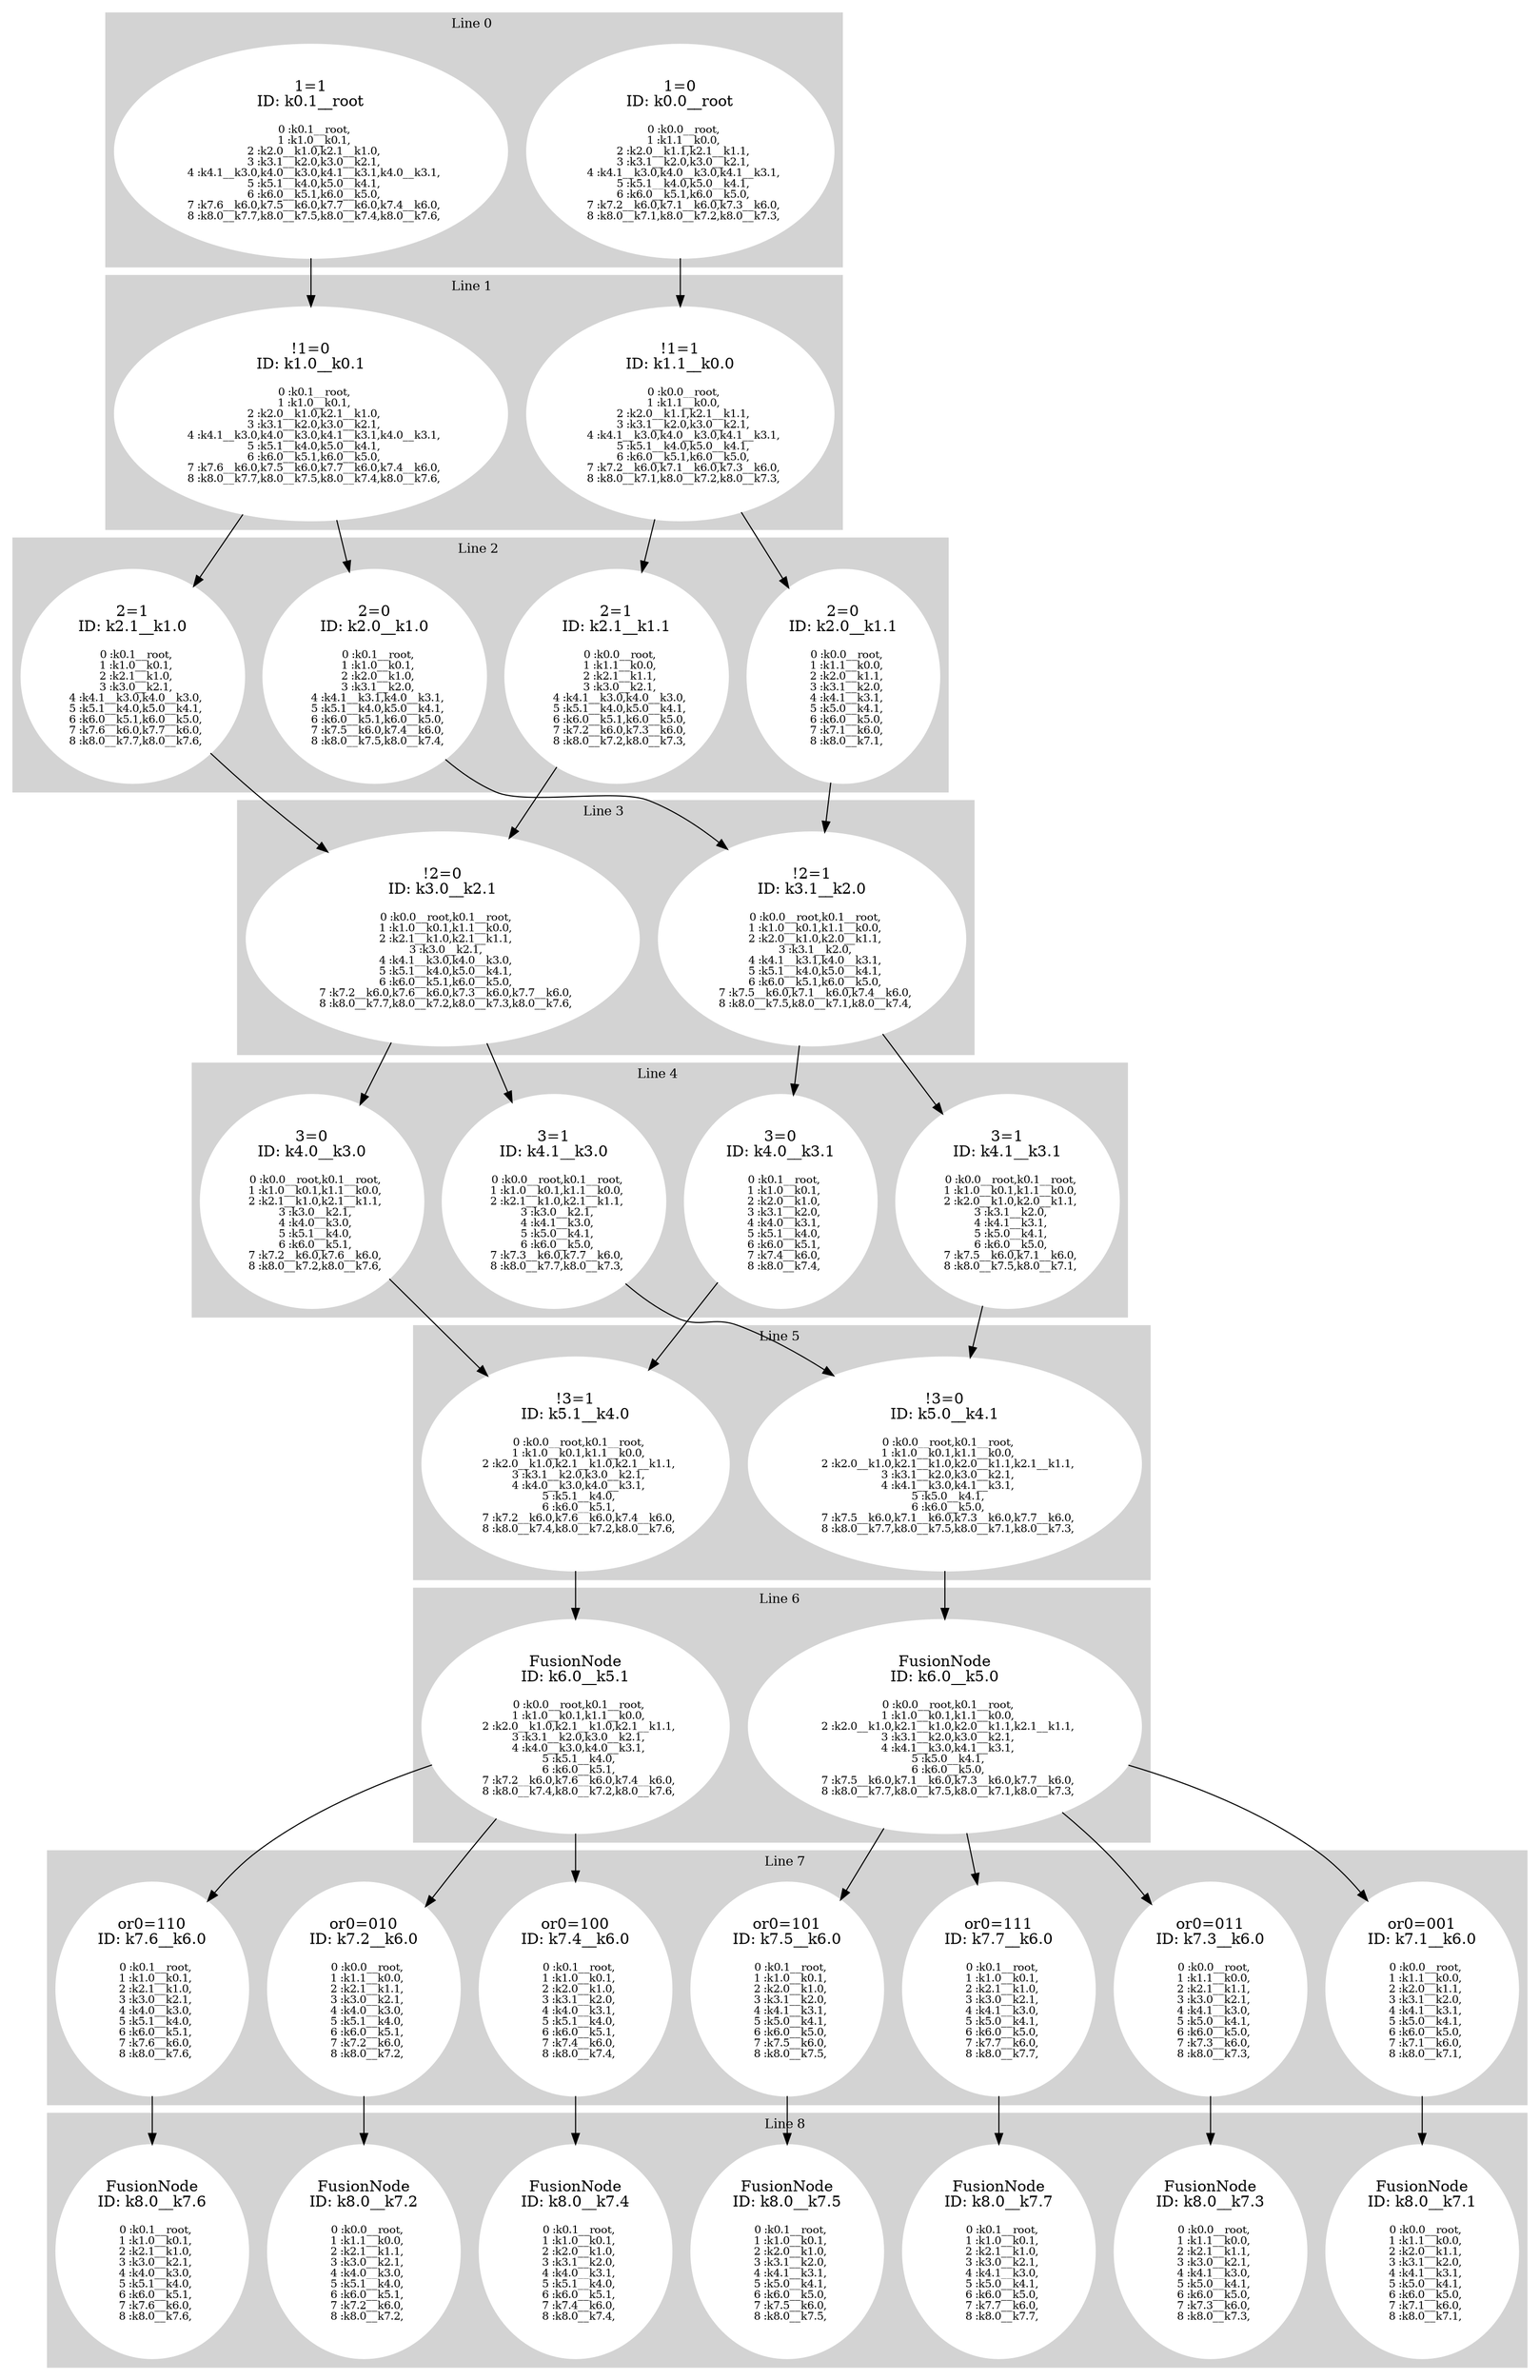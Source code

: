 digraph G {
     compound=true 
subgraph cluster_line_0 {
 style=filled;
 color=lightgrey; 
     node [style=filled,color=white]; 
k0_0__root [label=<1=0<BR /> ID: k0.0__root <BR /><BR /><FONT POINT-SIZE="10">  0 :k0.0__root,</FONT><BR /><FONT POINT-SIZE="10">  1 :k1.1__k0.0,</FONT><BR /><FONT POINT-SIZE="10">  2 :k2.0__k1.1,k2.1__k1.1,</FONT><BR /><FONT POINT-SIZE="10">  3 :k3.1__k2.0,k3.0__k2.1,</FONT><BR /><FONT POINT-SIZE="10">  4 :k4.1__k3.0,k4.0__k3.0,k4.1__k3.1,</FONT><BR /><FONT POINT-SIZE="10">  5 :k5.1__k4.0,k5.0__k4.1,</FONT><BR /><FONT POINT-SIZE="10">  6 :k6.0__k5.1,k6.0__k5.0,</FONT><BR /><FONT POINT-SIZE="10">  7 :k7.2__k6.0,k7.1__k6.0,k7.3__k6.0,</FONT><BR /><FONT POINT-SIZE="10">  8 :k8.0__k7.1,k8.0__k7.2,k8.0__k7.3,</FONT>>]k0_1__root [label=<1=1<BR /> ID: k0.1__root <BR /><BR /><FONT POINT-SIZE="10">  0 :k0.1__root,</FONT><BR /><FONT POINT-SIZE="10">  1 :k1.0__k0.1,</FONT><BR /><FONT POINT-SIZE="10">  2 :k2.0__k1.0,k2.1__k1.0,</FONT><BR /><FONT POINT-SIZE="10">  3 :k3.1__k2.0,k3.0__k2.1,</FONT><BR /><FONT POINT-SIZE="10">  4 :k4.1__k3.0,k4.0__k3.0,k4.1__k3.1,k4.0__k3.1,</FONT><BR /><FONT POINT-SIZE="10">  5 :k5.1__k4.0,k5.0__k4.1,</FONT><BR /><FONT POINT-SIZE="10">  6 :k6.0__k5.1,k6.0__k5.0,</FONT><BR /><FONT POINT-SIZE="10">  7 :k7.6__k6.0,k7.5__k6.0,k7.7__k6.0,k7.4__k6.0,</FONT><BR /><FONT POINT-SIZE="10">  8 :k8.0__k7.7,k8.0__k7.5,k8.0__k7.4,k8.0__k7.6,</FONT>>]
     fontsize="12" 
     label = "Line 0 " 
 }
subgraph cluster_line_1 {
 style=filled;
 color=lightgrey; 
     node [style=filled,color=white]; 
k1_0__k0_1 [label=<!1=0<BR /> ID: k1.0__k0.1 <BR /><BR /><FONT POINT-SIZE="10">  0 :k0.1__root,</FONT><BR /><FONT POINT-SIZE="10">  1 :k1.0__k0.1,</FONT><BR /><FONT POINT-SIZE="10">  2 :k2.0__k1.0,k2.1__k1.0,</FONT><BR /><FONT POINT-SIZE="10">  3 :k3.1__k2.0,k3.0__k2.1,</FONT><BR /><FONT POINT-SIZE="10">  4 :k4.1__k3.0,k4.0__k3.0,k4.1__k3.1,k4.0__k3.1,</FONT><BR /><FONT POINT-SIZE="10">  5 :k5.1__k4.0,k5.0__k4.1,</FONT><BR /><FONT POINT-SIZE="10">  6 :k6.0__k5.1,k6.0__k5.0,</FONT><BR /><FONT POINT-SIZE="10">  7 :k7.6__k6.0,k7.5__k6.0,k7.7__k6.0,k7.4__k6.0,</FONT><BR /><FONT POINT-SIZE="10">  8 :k8.0__k7.7,k8.0__k7.5,k8.0__k7.4,k8.0__k7.6,</FONT>>]k1_1__k0_0 [label=<!1=1<BR /> ID: k1.1__k0.0 <BR /><BR /><FONT POINT-SIZE="10">  0 :k0.0__root,</FONT><BR /><FONT POINT-SIZE="10">  1 :k1.1__k0.0,</FONT><BR /><FONT POINT-SIZE="10">  2 :k2.0__k1.1,k2.1__k1.1,</FONT><BR /><FONT POINT-SIZE="10">  3 :k3.1__k2.0,k3.0__k2.1,</FONT><BR /><FONT POINT-SIZE="10">  4 :k4.1__k3.0,k4.0__k3.0,k4.1__k3.1,</FONT><BR /><FONT POINT-SIZE="10">  5 :k5.1__k4.0,k5.0__k4.1,</FONT><BR /><FONT POINT-SIZE="10">  6 :k6.0__k5.1,k6.0__k5.0,</FONT><BR /><FONT POINT-SIZE="10">  7 :k7.2__k6.0,k7.1__k6.0,k7.3__k6.0,</FONT><BR /><FONT POINT-SIZE="10">  8 :k8.0__k7.1,k8.0__k7.2,k8.0__k7.3,</FONT>>]
     fontsize="12" 
     label = "Line 1 " 
 }
subgraph cluster_line_2 {
 style=filled;
 color=lightgrey; 
     node [style=filled,color=white]; 
k2_0__k1_0 [label=<2=0<BR /> ID: k2.0__k1.0 <BR /><BR /><FONT POINT-SIZE="10">  0 :k0.1__root,</FONT><BR /><FONT POINT-SIZE="10">  1 :k1.0__k0.1,</FONT><BR /><FONT POINT-SIZE="10">  2 :k2.0__k1.0,</FONT><BR /><FONT POINT-SIZE="10">  3 :k3.1__k2.0,</FONT><BR /><FONT POINT-SIZE="10">  4 :k4.1__k3.1,k4.0__k3.1,</FONT><BR /><FONT POINT-SIZE="10">  5 :k5.1__k4.0,k5.0__k4.1,</FONT><BR /><FONT POINT-SIZE="10">  6 :k6.0__k5.1,k6.0__k5.0,</FONT><BR /><FONT POINT-SIZE="10">  7 :k7.5__k6.0,k7.4__k6.0,</FONT><BR /><FONT POINT-SIZE="10">  8 :k8.0__k7.5,k8.0__k7.4,</FONT>>]k2_1__k1_0 [label=<2=1<BR /> ID: k2.1__k1.0 <BR /><BR /><FONT POINT-SIZE="10">  0 :k0.1__root,</FONT><BR /><FONT POINT-SIZE="10">  1 :k1.0__k0.1,</FONT><BR /><FONT POINT-SIZE="10">  2 :k2.1__k1.0,</FONT><BR /><FONT POINT-SIZE="10">  3 :k3.0__k2.1,</FONT><BR /><FONT POINT-SIZE="10">  4 :k4.1__k3.0,k4.0__k3.0,</FONT><BR /><FONT POINT-SIZE="10">  5 :k5.1__k4.0,k5.0__k4.1,</FONT><BR /><FONT POINT-SIZE="10">  6 :k6.0__k5.1,k6.0__k5.0,</FONT><BR /><FONT POINT-SIZE="10">  7 :k7.6__k6.0,k7.7__k6.0,</FONT><BR /><FONT POINT-SIZE="10">  8 :k8.0__k7.7,k8.0__k7.6,</FONT>>]k2_0__k1_1 [label=<2=0<BR /> ID: k2.0__k1.1 <BR /><BR /><FONT POINT-SIZE="10">  0 :k0.0__root,</FONT><BR /><FONT POINT-SIZE="10">  1 :k1.1__k0.0,</FONT><BR /><FONT POINT-SIZE="10">  2 :k2.0__k1.1,</FONT><BR /><FONT POINT-SIZE="10">  3 :k3.1__k2.0,</FONT><BR /><FONT POINT-SIZE="10">  4 :k4.1__k3.1,</FONT><BR /><FONT POINT-SIZE="10">  5 :k5.0__k4.1,</FONT><BR /><FONT POINT-SIZE="10">  6 :k6.0__k5.0,</FONT><BR /><FONT POINT-SIZE="10">  7 :k7.1__k6.0,</FONT><BR /><FONT POINT-SIZE="10">  8 :k8.0__k7.1,</FONT>>]k2_1__k1_1 [label=<2=1<BR /> ID: k2.1__k1.1 <BR /><BR /><FONT POINT-SIZE="10">  0 :k0.0__root,</FONT><BR /><FONT POINT-SIZE="10">  1 :k1.1__k0.0,</FONT><BR /><FONT POINT-SIZE="10">  2 :k2.1__k1.1,</FONT><BR /><FONT POINT-SIZE="10">  3 :k3.0__k2.1,</FONT><BR /><FONT POINT-SIZE="10">  4 :k4.1__k3.0,k4.0__k3.0,</FONT><BR /><FONT POINT-SIZE="10">  5 :k5.1__k4.0,k5.0__k4.1,</FONT><BR /><FONT POINT-SIZE="10">  6 :k6.0__k5.1,k6.0__k5.0,</FONT><BR /><FONT POINT-SIZE="10">  7 :k7.2__k6.0,k7.3__k6.0,</FONT><BR /><FONT POINT-SIZE="10">  8 :k8.0__k7.2,k8.0__k7.3,</FONT>>]
     fontsize="12" 
     label = "Line 2 " 
 }
subgraph cluster_line_3 {
 style=filled;
 color=lightgrey; 
     node [style=filled,color=white]; 
k3_1__k2_0 [label=<!2=1<BR /> ID: k3.1__k2.0 <BR /><BR /><FONT POINT-SIZE="10">  0 :k0.0__root,k0.1__root,</FONT><BR /><FONT POINT-SIZE="10">  1 :k1.0__k0.1,k1.1__k0.0,</FONT><BR /><FONT POINT-SIZE="10">  2 :k2.0__k1.0,k2.0__k1.1,</FONT><BR /><FONT POINT-SIZE="10">  3 :k3.1__k2.0,</FONT><BR /><FONT POINT-SIZE="10">  4 :k4.1__k3.1,k4.0__k3.1,</FONT><BR /><FONT POINT-SIZE="10">  5 :k5.1__k4.0,k5.0__k4.1,</FONT><BR /><FONT POINT-SIZE="10">  6 :k6.0__k5.1,k6.0__k5.0,</FONT><BR /><FONT POINT-SIZE="10">  7 :k7.5__k6.0,k7.1__k6.0,k7.4__k6.0,</FONT><BR /><FONT POINT-SIZE="10">  8 :k8.0__k7.5,k8.0__k7.1,k8.0__k7.4,</FONT>>]k3_0__k2_1 [label=<!2=0<BR /> ID: k3.0__k2.1 <BR /><BR /><FONT POINT-SIZE="10">  0 :k0.0__root,k0.1__root,</FONT><BR /><FONT POINT-SIZE="10">  1 :k1.0__k0.1,k1.1__k0.0,</FONT><BR /><FONT POINT-SIZE="10">  2 :k2.1__k1.0,k2.1__k1.1,</FONT><BR /><FONT POINT-SIZE="10">  3 :k3.0__k2.1,</FONT><BR /><FONT POINT-SIZE="10">  4 :k4.1__k3.0,k4.0__k3.0,</FONT><BR /><FONT POINT-SIZE="10">  5 :k5.1__k4.0,k5.0__k4.1,</FONT><BR /><FONT POINT-SIZE="10">  6 :k6.0__k5.1,k6.0__k5.0,</FONT><BR /><FONT POINT-SIZE="10">  7 :k7.2__k6.0,k7.6__k6.0,k7.3__k6.0,k7.7__k6.0,</FONT><BR /><FONT POINT-SIZE="10">  8 :k8.0__k7.7,k8.0__k7.2,k8.0__k7.3,k8.0__k7.6,</FONT>>]
     fontsize="12" 
     label = "Line 3 " 
 }
subgraph cluster_line_4 {
 style=filled;
 color=lightgrey; 
     node [style=filled,color=white]; 
k4_1__k3_0 [label=<3=1<BR /> ID: k4.1__k3.0 <BR /><BR /><FONT POINT-SIZE="10">  0 :k0.0__root,k0.1__root,</FONT><BR /><FONT POINT-SIZE="10">  1 :k1.0__k0.1,k1.1__k0.0,</FONT><BR /><FONT POINT-SIZE="10">  2 :k2.1__k1.0,k2.1__k1.1,</FONT><BR /><FONT POINT-SIZE="10">  3 :k3.0__k2.1,</FONT><BR /><FONT POINT-SIZE="10">  4 :k4.1__k3.0,</FONT><BR /><FONT POINT-SIZE="10">  5 :k5.0__k4.1,</FONT><BR /><FONT POINT-SIZE="10">  6 :k6.0__k5.0,</FONT><BR /><FONT POINT-SIZE="10">  7 :k7.3__k6.0,k7.7__k6.0,</FONT><BR /><FONT POINT-SIZE="10">  8 :k8.0__k7.7,k8.0__k7.3,</FONT>>]k4_0__k3_0 [label=<3=0<BR /> ID: k4.0__k3.0 <BR /><BR /><FONT POINT-SIZE="10">  0 :k0.0__root,k0.1__root,</FONT><BR /><FONT POINT-SIZE="10">  1 :k1.0__k0.1,k1.1__k0.0,</FONT><BR /><FONT POINT-SIZE="10">  2 :k2.1__k1.0,k2.1__k1.1,</FONT><BR /><FONT POINT-SIZE="10">  3 :k3.0__k2.1,</FONT><BR /><FONT POINT-SIZE="10">  4 :k4.0__k3.0,</FONT><BR /><FONT POINT-SIZE="10">  5 :k5.1__k4.0,</FONT><BR /><FONT POINT-SIZE="10">  6 :k6.0__k5.1,</FONT><BR /><FONT POINT-SIZE="10">  7 :k7.2__k6.0,k7.6__k6.0,</FONT><BR /><FONT POINT-SIZE="10">  8 :k8.0__k7.2,k8.0__k7.6,</FONT>>]k4_1__k3_1 [label=<3=1<BR /> ID: k4.1__k3.1 <BR /><BR /><FONT POINT-SIZE="10">  0 :k0.0__root,k0.1__root,</FONT><BR /><FONT POINT-SIZE="10">  1 :k1.0__k0.1,k1.1__k0.0,</FONT><BR /><FONT POINT-SIZE="10">  2 :k2.0__k1.0,k2.0__k1.1,</FONT><BR /><FONT POINT-SIZE="10">  3 :k3.1__k2.0,</FONT><BR /><FONT POINT-SIZE="10">  4 :k4.1__k3.1,</FONT><BR /><FONT POINT-SIZE="10">  5 :k5.0__k4.1,</FONT><BR /><FONT POINT-SIZE="10">  6 :k6.0__k5.0,</FONT><BR /><FONT POINT-SIZE="10">  7 :k7.5__k6.0,k7.1__k6.0,</FONT><BR /><FONT POINT-SIZE="10">  8 :k8.0__k7.5,k8.0__k7.1,</FONT>>]k4_0__k3_1 [label=<3=0<BR /> ID: k4.0__k3.1 <BR /><BR /><FONT POINT-SIZE="10">  0 :k0.1__root,</FONT><BR /><FONT POINT-SIZE="10">  1 :k1.0__k0.1,</FONT><BR /><FONT POINT-SIZE="10">  2 :k2.0__k1.0,</FONT><BR /><FONT POINT-SIZE="10">  3 :k3.1__k2.0,</FONT><BR /><FONT POINT-SIZE="10">  4 :k4.0__k3.1,</FONT><BR /><FONT POINT-SIZE="10">  5 :k5.1__k4.0,</FONT><BR /><FONT POINT-SIZE="10">  6 :k6.0__k5.1,</FONT><BR /><FONT POINT-SIZE="10">  7 :k7.4__k6.0,</FONT><BR /><FONT POINT-SIZE="10">  8 :k8.0__k7.4,</FONT>>]
     fontsize="12" 
     label = "Line 4 " 
 }
subgraph cluster_line_5 {
 style=filled;
 color=lightgrey; 
     node [style=filled,color=white]; 
k5_1__k4_0 [label=<!3=1<BR /> ID: k5.1__k4.0 <BR /><BR /><FONT POINT-SIZE="10">  0 :k0.0__root,k0.1__root,</FONT><BR /><FONT POINT-SIZE="10">  1 :k1.0__k0.1,k1.1__k0.0,</FONT><BR /><FONT POINT-SIZE="10">  2 :k2.0__k1.0,k2.1__k1.0,k2.1__k1.1,</FONT><BR /><FONT POINT-SIZE="10">  3 :k3.1__k2.0,k3.0__k2.1,</FONT><BR /><FONT POINT-SIZE="10">  4 :k4.0__k3.0,k4.0__k3.1,</FONT><BR /><FONT POINT-SIZE="10">  5 :k5.1__k4.0,</FONT><BR /><FONT POINT-SIZE="10">  6 :k6.0__k5.1,</FONT><BR /><FONT POINT-SIZE="10">  7 :k7.2__k6.0,k7.6__k6.0,k7.4__k6.0,</FONT><BR /><FONT POINT-SIZE="10">  8 :k8.0__k7.4,k8.0__k7.2,k8.0__k7.6,</FONT>>]k5_0__k4_1 [label=<!3=0<BR /> ID: k5.0__k4.1 <BR /><BR /><FONT POINT-SIZE="10">  0 :k0.0__root,k0.1__root,</FONT><BR /><FONT POINT-SIZE="10">  1 :k1.0__k0.1,k1.1__k0.0,</FONT><BR /><FONT POINT-SIZE="10">  2 :k2.0__k1.0,k2.1__k1.0,k2.0__k1.1,k2.1__k1.1,</FONT><BR /><FONT POINT-SIZE="10">  3 :k3.1__k2.0,k3.0__k2.1,</FONT><BR /><FONT POINT-SIZE="10">  4 :k4.1__k3.0,k4.1__k3.1,</FONT><BR /><FONT POINT-SIZE="10">  5 :k5.0__k4.1,</FONT><BR /><FONT POINT-SIZE="10">  6 :k6.0__k5.0,</FONT><BR /><FONT POINT-SIZE="10">  7 :k7.5__k6.0,k7.1__k6.0,k7.3__k6.0,k7.7__k6.0,</FONT><BR /><FONT POINT-SIZE="10">  8 :k8.0__k7.7,k8.0__k7.5,k8.0__k7.1,k8.0__k7.3,</FONT>>]
     fontsize="12" 
     label = "Line 5 " 
 }
subgraph cluster_line_6 {
 style=filled;
 color=lightgrey; 
     node [style=filled,color=white]; 
k6_0__k5_1 [label=<FusionNode<BR /> ID: k6.0__k5.1 <BR /><BR /><FONT POINT-SIZE="10">  0 :k0.0__root,k0.1__root,</FONT><BR /><FONT POINT-SIZE="10">  1 :k1.0__k0.1,k1.1__k0.0,</FONT><BR /><FONT POINT-SIZE="10">  2 :k2.0__k1.0,k2.1__k1.0,k2.1__k1.1,</FONT><BR /><FONT POINT-SIZE="10">  3 :k3.1__k2.0,k3.0__k2.1,</FONT><BR /><FONT POINT-SIZE="10">  4 :k4.0__k3.0,k4.0__k3.1,</FONT><BR /><FONT POINT-SIZE="10">  5 :k5.1__k4.0,</FONT><BR /><FONT POINT-SIZE="10">  6 :k6.0__k5.1,</FONT><BR /><FONT POINT-SIZE="10">  7 :k7.2__k6.0,k7.6__k6.0,k7.4__k6.0,</FONT><BR /><FONT POINT-SIZE="10">  8 :k8.0__k7.4,k8.0__k7.2,k8.0__k7.6,</FONT>>]k6_0__k5_0 [label=<FusionNode<BR /> ID: k6.0__k5.0 <BR /><BR /><FONT POINT-SIZE="10">  0 :k0.0__root,k0.1__root,</FONT><BR /><FONT POINT-SIZE="10">  1 :k1.0__k0.1,k1.1__k0.0,</FONT><BR /><FONT POINT-SIZE="10">  2 :k2.0__k1.0,k2.1__k1.0,k2.0__k1.1,k2.1__k1.1,</FONT><BR /><FONT POINT-SIZE="10">  3 :k3.1__k2.0,k3.0__k2.1,</FONT><BR /><FONT POINT-SIZE="10">  4 :k4.1__k3.0,k4.1__k3.1,</FONT><BR /><FONT POINT-SIZE="10">  5 :k5.0__k4.1,</FONT><BR /><FONT POINT-SIZE="10">  6 :k6.0__k5.0,</FONT><BR /><FONT POINT-SIZE="10">  7 :k7.5__k6.0,k7.1__k6.0,k7.3__k6.0,k7.7__k6.0,</FONT><BR /><FONT POINT-SIZE="10">  8 :k8.0__k7.7,k8.0__k7.5,k8.0__k7.1,k8.0__k7.3,</FONT>>]
     fontsize="12" 
     label = "Line 6 " 
 }
subgraph cluster_line_7 {
 style=filled;
 color=lightgrey; 
     node [style=filled,color=white]; 
k7_2__k6_0 [label=<or0=010<BR /> ID: k7.2__k6.0 <BR /><BR /><FONT POINT-SIZE="10">  0 :k0.0__root,</FONT><BR /><FONT POINT-SIZE="10">  1 :k1.1__k0.0,</FONT><BR /><FONT POINT-SIZE="10">  2 :k2.1__k1.1,</FONT><BR /><FONT POINT-SIZE="10">  3 :k3.0__k2.1,</FONT><BR /><FONT POINT-SIZE="10">  4 :k4.0__k3.0,</FONT><BR /><FONT POINT-SIZE="10">  5 :k5.1__k4.0,</FONT><BR /><FONT POINT-SIZE="10">  6 :k6.0__k5.1,</FONT><BR /><FONT POINT-SIZE="10">  7 :k7.2__k6.0,</FONT><BR /><FONT POINT-SIZE="10">  8 :k8.0__k7.2,</FONT>>]k7_6__k6_0 [label=<or0=110<BR /> ID: k7.6__k6.0 <BR /><BR /><FONT POINT-SIZE="10">  0 :k0.1__root,</FONT><BR /><FONT POINT-SIZE="10">  1 :k1.0__k0.1,</FONT><BR /><FONT POINT-SIZE="10">  2 :k2.1__k1.0,</FONT><BR /><FONT POINT-SIZE="10">  3 :k3.0__k2.1,</FONT><BR /><FONT POINT-SIZE="10">  4 :k4.0__k3.0,</FONT><BR /><FONT POINT-SIZE="10">  5 :k5.1__k4.0,</FONT><BR /><FONT POINT-SIZE="10">  6 :k6.0__k5.1,</FONT><BR /><FONT POINT-SIZE="10">  7 :k7.6__k6.0,</FONT><BR /><FONT POINT-SIZE="10">  8 :k8.0__k7.6,</FONT>>]k7_5__k6_0 [label=<or0=101<BR /> ID: k7.5__k6.0 <BR /><BR /><FONT POINT-SIZE="10">  0 :k0.1__root,</FONT><BR /><FONT POINT-SIZE="10">  1 :k1.0__k0.1,</FONT><BR /><FONT POINT-SIZE="10">  2 :k2.0__k1.0,</FONT><BR /><FONT POINT-SIZE="10">  3 :k3.1__k2.0,</FONT><BR /><FONT POINT-SIZE="10">  4 :k4.1__k3.1,</FONT><BR /><FONT POINT-SIZE="10">  5 :k5.0__k4.1,</FONT><BR /><FONT POINT-SIZE="10">  6 :k6.0__k5.0,</FONT><BR /><FONT POINT-SIZE="10">  7 :k7.5__k6.0,</FONT><BR /><FONT POINT-SIZE="10">  8 :k8.0__k7.5,</FONT>>]k7_1__k6_0 [label=<or0=001<BR /> ID: k7.1__k6.0 <BR /><BR /><FONT POINT-SIZE="10">  0 :k0.0__root,</FONT><BR /><FONT POINT-SIZE="10">  1 :k1.1__k0.0,</FONT><BR /><FONT POINT-SIZE="10">  2 :k2.0__k1.1,</FONT><BR /><FONT POINT-SIZE="10">  3 :k3.1__k2.0,</FONT><BR /><FONT POINT-SIZE="10">  4 :k4.1__k3.1,</FONT><BR /><FONT POINT-SIZE="10">  5 :k5.0__k4.1,</FONT><BR /><FONT POINT-SIZE="10">  6 :k6.0__k5.0,</FONT><BR /><FONT POINT-SIZE="10">  7 :k7.1__k6.0,</FONT><BR /><FONT POINT-SIZE="10">  8 :k8.0__k7.1,</FONT>>]k7_3__k6_0 [label=<or0=011<BR /> ID: k7.3__k6.0 <BR /><BR /><FONT POINT-SIZE="10">  0 :k0.0__root,</FONT><BR /><FONT POINT-SIZE="10">  1 :k1.1__k0.0,</FONT><BR /><FONT POINT-SIZE="10">  2 :k2.1__k1.1,</FONT><BR /><FONT POINT-SIZE="10">  3 :k3.0__k2.1,</FONT><BR /><FONT POINT-SIZE="10">  4 :k4.1__k3.0,</FONT><BR /><FONT POINT-SIZE="10">  5 :k5.0__k4.1,</FONT><BR /><FONT POINT-SIZE="10">  6 :k6.0__k5.0,</FONT><BR /><FONT POINT-SIZE="10">  7 :k7.3__k6.0,</FONT><BR /><FONT POINT-SIZE="10">  8 :k8.0__k7.3,</FONT>>]k7_7__k6_0 [label=<or0=111<BR /> ID: k7.7__k6.0 <BR /><BR /><FONT POINT-SIZE="10">  0 :k0.1__root,</FONT><BR /><FONT POINT-SIZE="10">  1 :k1.0__k0.1,</FONT><BR /><FONT POINT-SIZE="10">  2 :k2.1__k1.0,</FONT><BR /><FONT POINT-SIZE="10">  3 :k3.0__k2.1,</FONT><BR /><FONT POINT-SIZE="10">  4 :k4.1__k3.0,</FONT><BR /><FONT POINT-SIZE="10">  5 :k5.0__k4.1,</FONT><BR /><FONT POINT-SIZE="10">  6 :k6.0__k5.0,</FONT><BR /><FONT POINT-SIZE="10">  7 :k7.7__k6.0,</FONT><BR /><FONT POINT-SIZE="10">  8 :k8.0__k7.7,</FONT>>]k7_4__k6_0 [label=<or0=100<BR /> ID: k7.4__k6.0 <BR /><BR /><FONT POINT-SIZE="10">  0 :k0.1__root,</FONT><BR /><FONT POINT-SIZE="10">  1 :k1.0__k0.1,</FONT><BR /><FONT POINT-SIZE="10">  2 :k2.0__k1.0,</FONT><BR /><FONT POINT-SIZE="10">  3 :k3.1__k2.0,</FONT><BR /><FONT POINT-SIZE="10">  4 :k4.0__k3.1,</FONT><BR /><FONT POINT-SIZE="10">  5 :k5.1__k4.0,</FONT><BR /><FONT POINT-SIZE="10">  6 :k6.0__k5.1,</FONT><BR /><FONT POINT-SIZE="10">  7 :k7.4__k6.0,</FONT><BR /><FONT POINT-SIZE="10">  8 :k8.0__k7.4,</FONT>>]
     fontsize="12" 
     label = "Line 7 " 
 }
subgraph cluster_line_8 {
 style=filled;
 color=lightgrey; 
     node [style=filled,color=white]; 
k8_0__k7_7 [label=<FusionNode<BR /> ID: k8.0__k7.7 <BR /><BR /><FONT POINT-SIZE="10">  0 :k0.1__root,</FONT><BR /><FONT POINT-SIZE="10">  1 :k1.0__k0.1,</FONT><BR /><FONT POINT-SIZE="10">  2 :k2.1__k1.0,</FONT><BR /><FONT POINT-SIZE="10">  3 :k3.0__k2.1,</FONT><BR /><FONT POINT-SIZE="10">  4 :k4.1__k3.0,</FONT><BR /><FONT POINT-SIZE="10">  5 :k5.0__k4.1,</FONT><BR /><FONT POINT-SIZE="10">  6 :k6.0__k5.0,</FONT><BR /><FONT POINT-SIZE="10">  7 :k7.7__k6.0,</FONT><BR /><FONT POINT-SIZE="10">  8 :k8.0__k7.7,</FONT>>]k8_0__k7_5 [label=<FusionNode<BR /> ID: k8.0__k7.5 <BR /><BR /><FONT POINT-SIZE="10">  0 :k0.1__root,</FONT><BR /><FONT POINT-SIZE="10">  1 :k1.0__k0.1,</FONT><BR /><FONT POINT-SIZE="10">  2 :k2.0__k1.0,</FONT><BR /><FONT POINT-SIZE="10">  3 :k3.1__k2.0,</FONT><BR /><FONT POINT-SIZE="10">  4 :k4.1__k3.1,</FONT><BR /><FONT POINT-SIZE="10">  5 :k5.0__k4.1,</FONT><BR /><FONT POINT-SIZE="10">  6 :k6.0__k5.0,</FONT><BR /><FONT POINT-SIZE="10">  7 :k7.5__k6.0,</FONT><BR /><FONT POINT-SIZE="10">  8 :k8.0__k7.5,</FONT>>]k8_0__k7_1 [label=<FusionNode<BR /> ID: k8.0__k7.1 <BR /><BR /><FONT POINT-SIZE="10">  0 :k0.0__root,</FONT><BR /><FONT POINT-SIZE="10">  1 :k1.1__k0.0,</FONT><BR /><FONT POINT-SIZE="10">  2 :k2.0__k1.1,</FONT><BR /><FONT POINT-SIZE="10">  3 :k3.1__k2.0,</FONT><BR /><FONT POINT-SIZE="10">  4 :k4.1__k3.1,</FONT><BR /><FONT POINT-SIZE="10">  5 :k5.0__k4.1,</FONT><BR /><FONT POINT-SIZE="10">  6 :k6.0__k5.0,</FONT><BR /><FONT POINT-SIZE="10">  7 :k7.1__k6.0,</FONT><BR /><FONT POINT-SIZE="10">  8 :k8.0__k7.1,</FONT>>]k8_0__k7_4 [label=<FusionNode<BR /> ID: k8.0__k7.4 <BR /><BR /><FONT POINT-SIZE="10">  0 :k0.1__root,</FONT><BR /><FONT POINT-SIZE="10">  1 :k1.0__k0.1,</FONT><BR /><FONT POINT-SIZE="10">  2 :k2.0__k1.0,</FONT><BR /><FONT POINT-SIZE="10">  3 :k3.1__k2.0,</FONT><BR /><FONT POINT-SIZE="10">  4 :k4.0__k3.1,</FONT><BR /><FONT POINT-SIZE="10">  5 :k5.1__k4.0,</FONT><BR /><FONT POINT-SIZE="10">  6 :k6.0__k5.1,</FONT><BR /><FONT POINT-SIZE="10">  7 :k7.4__k6.0,</FONT><BR /><FONT POINT-SIZE="10">  8 :k8.0__k7.4,</FONT>>]k8_0__k7_2 [label=<FusionNode<BR /> ID: k8.0__k7.2 <BR /><BR /><FONT POINT-SIZE="10">  0 :k0.0__root,</FONT><BR /><FONT POINT-SIZE="10">  1 :k1.1__k0.0,</FONT><BR /><FONT POINT-SIZE="10">  2 :k2.1__k1.1,</FONT><BR /><FONT POINT-SIZE="10">  3 :k3.0__k2.1,</FONT><BR /><FONT POINT-SIZE="10">  4 :k4.0__k3.0,</FONT><BR /><FONT POINT-SIZE="10">  5 :k5.1__k4.0,</FONT><BR /><FONT POINT-SIZE="10">  6 :k6.0__k5.1,</FONT><BR /><FONT POINT-SIZE="10">  7 :k7.2__k6.0,</FONT><BR /><FONT POINT-SIZE="10">  8 :k8.0__k7.2,</FONT>>]k8_0__k7_3 [label=<FusionNode<BR /> ID: k8.0__k7.3 <BR /><BR /><FONT POINT-SIZE="10">  0 :k0.0__root,</FONT><BR /><FONT POINT-SIZE="10">  1 :k1.1__k0.0,</FONT><BR /><FONT POINT-SIZE="10">  2 :k2.1__k1.1,</FONT><BR /><FONT POINT-SIZE="10">  3 :k3.0__k2.1,</FONT><BR /><FONT POINT-SIZE="10">  4 :k4.1__k3.0,</FONT><BR /><FONT POINT-SIZE="10">  5 :k5.0__k4.1,</FONT><BR /><FONT POINT-SIZE="10">  6 :k6.0__k5.0,</FONT><BR /><FONT POINT-SIZE="10">  7 :k7.3__k6.0,</FONT><BR /><FONT POINT-SIZE="10">  8 :k8.0__k7.3,</FONT>>]k8_0__k7_6 [label=<FusionNode<BR /> ID: k8.0__k7.6 <BR /><BR /><FONT POINT-SIZE="10">  0 :k0.1__root,</FONT><BR /><FONT POINT-SIZE="10">  1 :k1.0__k0.1,</FONT><BR /><FONT POINT-SIZE="10">  2 :k2.1__k1.0,</FONT><BR /><FONT POINT-SIZE="10">  3 :k3.0__k2.1,</FONT><BR /><FONT POINT-SIZE="10">  4 :k4.0__k3.0,</FONT><BR /><FONT POINT-SIZE="10">  5 :k5.1__k4.0,</FONT><BR /><FONT POINT-SIZE="10">  6 :k6.0__k5.1,</FONT><BR /><FONT POINT-SIZE="10">  7 :k7.6__k6.0,</FONT><BR /><FONT POINT-SIZE="10">  8 :k8.0__k7.6,</FONT>>]
     fontsize="12" 
     label = "Line 8 " 
 }
k0_0__root -> k1_1__k0_0 
k0_1__root -> k1_0__k0_1 
k1_0__k0_1 -> k2_0__k1_0 
k1_0__k0_1 -> k2_1__k1_0 
k1_1__k0_0 -> k2_0__k1_1 
k1_1__k0_0 -> k2_1__k1_1 
k2_0__k1_0 -> k3_1__k2_0 
k2_1__k1_0 -> k3_0__k2_1 
k2_0__k1_1 -> k3_1__k2_0 
k2_1__k1_1 -> k3_0__k2_1 
k3_1__k2_0 -> k4_1__k3_1 
k3_1__k2_0 -> k4_0__k3_1 
k3_0__k2_1 -> k4_1__k3_0 
k3_0__k2_1 -> k4_0__k3_0 
k4_1__k3_0 -> k5_0__k4_1 
k4_0__k3_0 -> k5_1__k4_0 
k4_1__k3_1 -> k5_0__k4_1 
k4_0__k3_1 -> k5_1__k4_0 
k5_1__k4_0 -> k6_0__k5_1 
k5_0__k4_1 -> k6_0__k5_0 
k6_0__k5_1 -> k7_2__k6_0 
k6_0__k5_1 -> k7_6__k6_0 
k6_0__k5_1 -> k7_4__k6_0 
k6_0__k5_0 -> k7_5__k6_0 
k6_0__k5_0 -> k7_1__k6_0 
k6_0__k5_0 -> k7_3__k6_0 
k6_0__k5_0 -> k7_7__k6_0 
k7_2__k6_0 -> k8_0__k7_2 
k7_6__k6_0 -> k8_0__k7_6 
k7_5__k6_0 -> k8_0__k7_5 
k7_1__k6_0 -> k8_0__k7_1 
k7_3__k6_0 -> k8_0__k7_3 
k7_7__k6_0 -> k8_0__k7_7 
k7_4__k6_0 -> k8_0__k7_4 
}